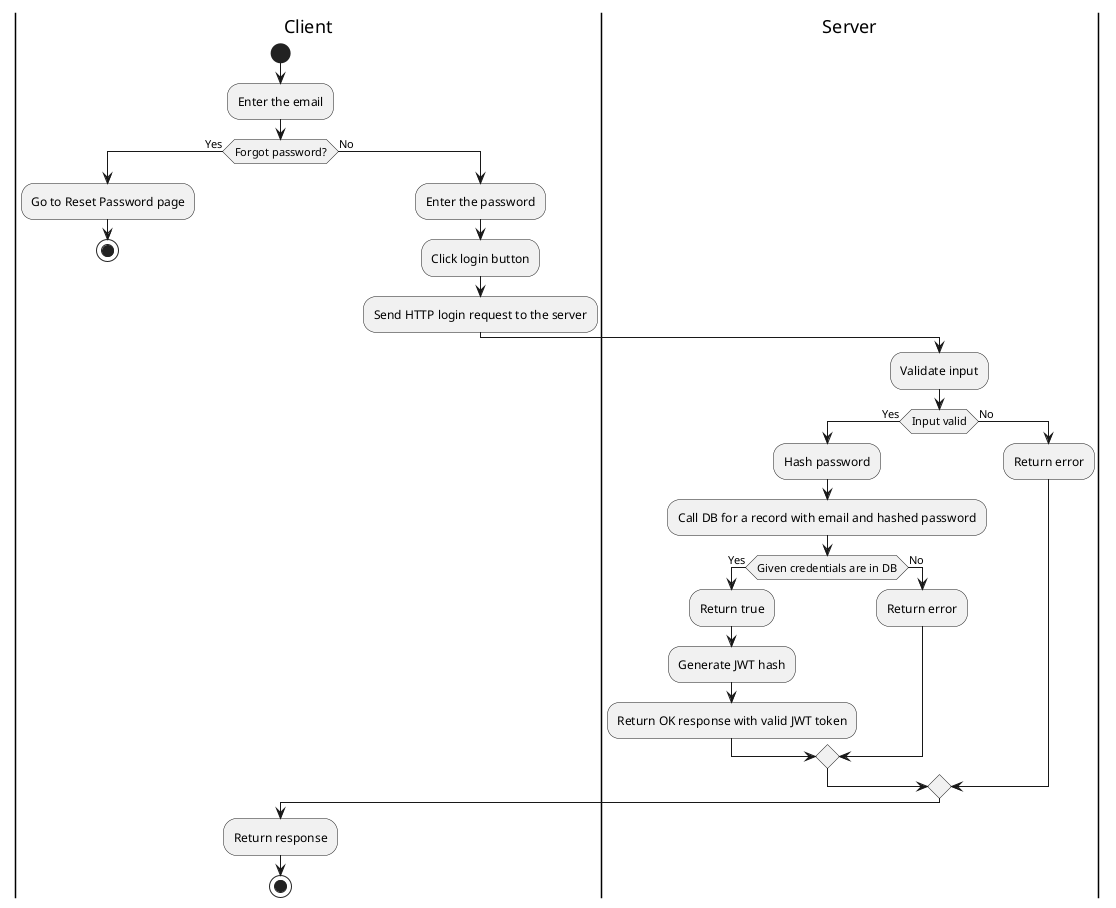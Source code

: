 @startuml Login
|Client|
start
|Client|
:Enter the email;
if (Forgot password?) then
 ->Yes;
 :Go to Reset Password page;
 stop
else
 ->No;
 :Enter the password;
 :Click login button;
 :Send HTTP login request to the server;
 |Server|
 :Validate input;
 if (Input valid) then
  ->Yes;
  :Hash password;
  :Call DB for a record with email and hashed password;
  if (Given credentials are in DB) then
   ->Yes;
   :Return true;
   :Generate JWT hash;
   :Return OK response with valid JWT token;
  else
   ->No;
   :Return error;
  endif
 else
  -> No;
  :Return error;
 endif
endif
|Client|
:Return response;
stop
@enduml